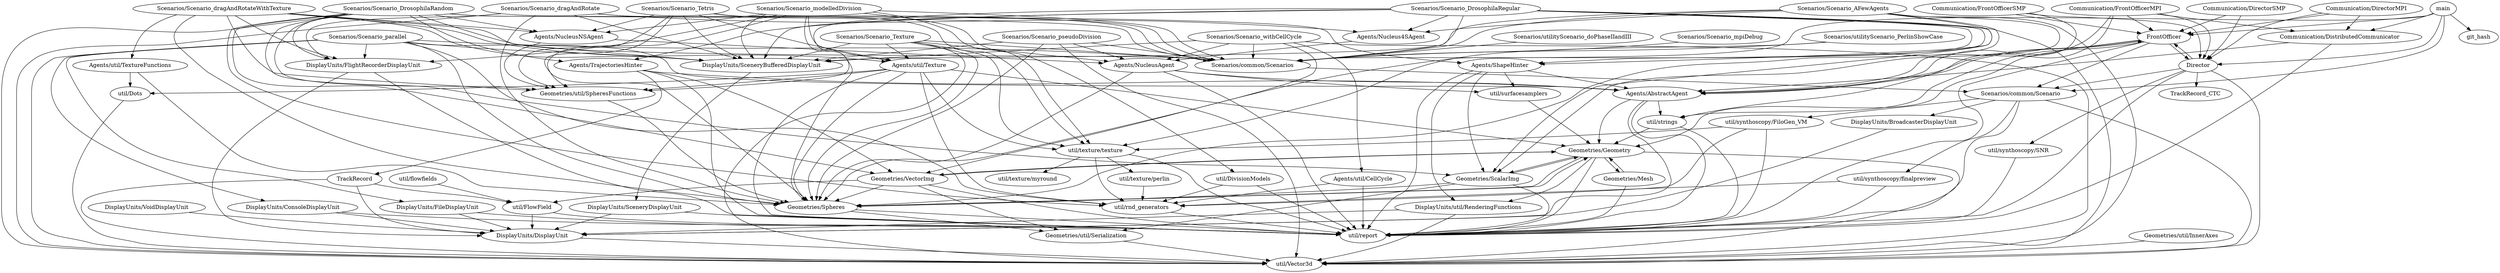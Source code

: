 digraph G {
"main" [label="main", fillcolor=white, style=filled, shape=oval];
"FrontOfficer" [label="FrontOfficer", fillcolor=white, style=filled, shape=oval];
"git_hash" [label="git_hash", fillcolor=white, style=filled, shape=oval];
"Scenarios/common/Scenarios" [label="Scenarios/common/Scenarios", fillcolor=white, style=filled, shape=oval];
"Scenarios/common/Scenario" [label="Scenarios/common/Scenario", fillcolor=white, style=filled, shape=oval];
"Communication/DistributedCommunicator" [label="Communication/DistributedCommunicator", fillcolor=white, style=filled, shape=oval];
"Director" [label="Director", fillcolor=white, style=filled, shape=oval];
"util/synthoscopy/SNR" [label="util/synthoscopy/SNR", fillcolor=white, style=filled, shape=oval];
"util/Vector3d" [label="util/Vector3d", fillcolor=white, style=filled, shape=oval];
"Scenarios/utilityScenario_PerlinShowCase" [label="Scenarios/utilityScenario_PerlinShowCase", fillcolor=white, style=filled, shape=oval];
"util/texture/texture" [label="util/texture/texture", fillcolor=white, style=filled, shape=oval];
"util/synthoscopy/FiloGen_VM" [label="util/synthoscopy/FiloGen_VM", fillcolor=white, style=filled, shape=oval];
"util/synthoscopy/finalpreview" [label="util/synthoscopy/finalpreview", fillcolor=white, style=filled, shape=oval];
"Agents/util/TextureFunctions" [label="Agents/util/TextureFunctions", fillcolor=white, style=filled, shape=oval];
"Geometries/Spheres" [label="Geometries/Spheres", fillcolor=white, style=filled, shape=oval];
"util/Dots" [label="util/Dots", fillcolor=white, style=filled, shape=oval];
"Agents/TrajectoriesHinter" [label="Agents/TrajectoriesHinter", fillcolor=white, style=filled, shape=oval];
"Geometries/VectorImg" [label="Geometries/VectorImg", fillcolor=white, style=filled, shape=oval];
"util/report" [label="util/report", fillcolor=white, style=filled, shape=oval];
"Agents/AbstractAgent" [label="Agents/AbstractAgent", fillcolor=white, style=filled, shape=oval];
"TrackRecord" [label="TrackRecord", fillcolor=white, style=filled, shape=oval];
"Communication/FrontOfficerSMP" [label="Communication/FrontOfficerSMP", fillcolor=white, style=filled, shape=oval];
"Geometries/util/Serialization" [label="Geometries/util/Serialization", fillcolor=white, style=filled, shape=oval];
"Scenarios/Scenario_AFewAgents" [label="Scenarios/Scenario_AFewAgents", fillcolor=white, style=filled, shape=oval];
"Agents/Nucleus4SAgent" [label="Agents/Nucleus4SAgent", fillcolor=white, style=filled, shape=oval];
"DisplayUnits/SceneryBufferedDisplayUnit" [label="DisplayUnits/SceneryBufferedDisplayUnit", fillcolor=white, style=filled, shape=oval];
"Agents/ShapeHinter" [label="Agents/ShapeHinter", fillcolor=white, style=filled, shape=oval];
"Geometries/ScalarImg" [label="Geometries/ScalarImg", fillcolor=white, style=filled, shape=oval];
"DisplayUnits/BroadcasterDisplayUnit" [label="DisplayUnits/BroadcasterDisplayUnit", fillcolor=white, style=filled, shape=oval];
"DisplayUnits/DisplayUnit" [label="DisplayUnits/DisplayUnit", fillcolor=white, style=filled, shape=oval];
"util/rnd_generators" [label="util/rnd_generators", fillcolor=white, style=filled, shape=oval];
"Geometries/Geometry" [label="Geometries/Geometry", fillcolor=white, style=filled, shape=oval];
"Scenarios/Scenario_parallel" [label="Scenarios/Scenario_parallel", fillcolor=white, style=filled, shape=oval];
"DisplayUnits/FlightRecorderDisplayUnit" [label="DisplayUnits/FlightRecorderDisplayUnit", fillcolor=white, style=filled, shape=oval];
"DisplayUnits/ConsoleDisplayUnit" [label="DisplayUnits/ConsoleDisplayUnit", fillcolor=white, style=filled, shape=oval];
"DisplayUnits/FileDisplayUnit" [label="DisplayUnits/FileDisplayUnit", fillcolor=white, style=filled, shape=oval];
"Geometries/util/SpheresFunctions" [label="Geometries/util/SpheresFunctions", fillcolor=white, style=filled, shape=oval];
"DisplayUnits/util/RenderingFunctions" [label="DisplayUnits/util/RenderingFunctions", fillcolor=white, style=filled, shape=oval];
"util/surfacesamplers" [label="util/surfacesamplers", fillcolor=white, style=filled, shape=oval];
"util/strings" [label="util/strings", fillcolor=white, style=filled, shape=oval];
"TrackRecord_CTC" [label="TrackRecord_CTC", fillcolor=white, style=filled, shape=oval];
"Agents/NucleusAgent" [label="Agents/NucleusAgent", fillcolor=white, style=filled, shape=oval];
"Agents/util/CellCycle" [label="Agents/util/CellCycle", fillcolor=white, style=filled, shape=oval];
"util/FlowField" [label="util/FlowField", fillcolor=white, style=filled, shape=oval];
"Scenarios/utilityScenario_doPhaseIIandIII" [label="Scenarios/utilityScenario_doPhaseIIandIII", fillcolor=white, style=filled, shape=oval];
"Scenarios/Scenario_modelledDivision" [label="Scenarios/Scenario_modelledDivision", fillcolor=white, style=filled, shape=oval];
"Agents/util/Texture" [label="Agents/util/Texture", fillcolor=white, style=filled, shape=oval];
"util/DivisionModels" [label="util/DivisionModels", fillcolor=white, style=filled, shape=oval];
"Agents/NucleusNSAgent" [label="Agents/NucleusNSAgent", fillcolor=white, style=filled, shape=oval];
"Geometries/Mesh" [label="Geometries/Mesh", fillcolor=white, style=filled, shape=oval];
"util/texture/perlin" [label="util/texture/perlin", fillcolor=white, style=filled, shape=oval];
"util/texture/myround" [label="util/texture/myround", fillcolor=white, style=filled, shape=oval];
"Scenarios/Scenario_withCellCycle" [label="Scenarios/Scenario_withCellCycle", fillcolor=white, style=filled, shape=oval];
"DisplayUnits/VoidDisplayUnit" [label="DisplayUnits/VoidDisplayUnit", fillcolor=white, style=filled, shape=oval];
"util/flowfields" [label="util/flowfields", fillcolor=white, style=filled, shape=oval];
"Scenarios/Scenario_DrosophilaRegular" [label="Scenarios/Scenario_DrosophilaRegular", fillcolor=white, style=filled, shape=oval];
"DisplayUnits/SceneryDisplayUnit" [label="DisplayUnits/SceneryDisplayUnit", fillcolor=white, style=filled, shape=oval];
"Scenarios/Scenario_mpiDebug" [label="Scenarios/Scenario_mpiDebug", fillcolor=white, style=filled, shape=oval];
"Communication/DirectorSMP" [label="Communication/DirectorSMP", fillcolor=white, style=filled, shape=oval];
"Scenarios/Scenario_dragAndRotate" [label="Scenarios/Scenario_dragAndRotate", fillcolor=white, style=filled, shape=oval];
"Communication/FrontOfficerMPI" [label="Communication/FrontOfficerMPI", fillcolor=white, style=filled, shape=oval];
"Scenarios/Scenario_DrosophilaRandom" [label="Scenarios/Scenario_DrosophilaRandom", fillcolor=white, style=filled, shape=oval];
"Scenarios/Scenario_Texture" [label="Scenarios/Scenario_Texture", fillcolor=white, style=filled, shape=oval];
"Geometries/util/InnerAxes" [label="Geometries/util/InnerAxes", fillcolor=white, style=filled, shape=oval];
"Scenarios/Scenario_dragAndRotateWithTexture" [label="Scenarios/Scenario_dragAndRotateWithTexture", fillcolor=white, style=filled, shape=oval];
"Scenarios/Scenario_Tetris" [label="Scenarios/Scenario_Tetris", fillcolor=white, style=filled, shape=oval];
"Communication/DirectorMPI" [label="Communication/DirectorMPI", fillcolor=white, style=filled, shape=oval];
"Scenarios/Scenario_pseudoDivision" [label="Scenarios/Scenario_pseudoDivision", fillcolor=white, style=filled, shape=oval];
"main" -> "Scenarios/common/Scenarios";
"main" -> "Director";
"main" -> "FrontOfficer";
"main" -> "Communication/DistributedCommunicator";
"main" -> "Scenarios/common/Scenario";
"main" -> "git_hash";
"FrontOfficer" -> "Scenarios/common/Scenario";
"FrontOfficer" -> "Director";
"FrontOfficer" -> "Agents/AbstractAgent";
"FrontOfficer" -> "util/strings";
"FrontOfficer" -> "Geometries/Geometry";
"FrontOfficer" -> "util/report";
"Scenarios/common/Scenarios" -> "Scenarios/common/Scenario";
"Scenarios/common/Scenario" -> "util/Vector3d";
"Scenarios/common/Scenario" -> "util/synthoscopy/FiloGen_VM";
"Scenarios/common/Scenario" -> "DisplayUnits/BroadcasterDisplayUnit";
"Scenarios/common/Scenario" -> "util/report";
"Scenarios/common/Scenario" -> "util/synthoscopy/finalpreview";
"Communication/DistributedCommunicator" -> "Agents/AbstractAgent";
"Communication/DistributedCommunicator" -> "util/report";
"Director" -> "TrackRecord_CTC";
"Director" -> "FrontOfficer";
"Director" -> "util/synthoscopy/SNR";
"Director" -> "util/Vector3d";
"Director" -> "Scenarios/common/Scenario";
"Director" -> "util/report";
"util/synthoscopy/SNR" -> "util/report";
"Scenarios/utilityScenario_PerlinShowCase" -> "util/texture/texture";
"Scenarios/utilityScenario_PerlinShowCase" -> "Scenarios/common/Scenarios";
"util/texture/texture" -> "util/rnd_generators";
"util/texture/texture" -> "util/texture/perlin";
"util/texture/texture" -> "util/report";
"util/texture/texture" -> "util/texture/myround";
"util/synthoscopy/FiloGen_VM" -> "util/rnd_generators";
"util/synthoscopy/FiloGen_VM" -> "util/texture/texture";
"util/synthoscopy/FiloGen_VM" -> "util/report";
"util/synthoscopy/finalpreview" -> "util/rnd_generators";
"util/synthoscopy/finalpreview" -> "util/report";
"Agents/util/TextureFunctions" -> "util/Dots";
"Agents/util/TextureFunctions" -> "Geometries/Spheres";
"Geometries/Spheres" -> "Geometries/util/Serialization";
"Geometries/Spheres" -> "util/report";
"Geometries/Spheres" -> "Geometries/Geometry";
"util/Dots" -> "util/Vector3d";
"Agents/TrajectoriesHinter" -> "Agents/AbstractAgent";
"Agents/TrajectoriesHinter" -> "Geometries/VectorImg";
"Agents/TrajectoriesHinter" -> "util/report";
"Agents/TrajectoriesHinter" -> "TrackRecord";
"Geometries/VectorImg" -> "Geometries/Spheres";
"Geometries/VectorImg" -> "Geometries/util/Serialization";
"Geometries/VectorImg" -> "Geometries/Geometry";
"Geometries/VectorImg" -> "util/FlowField";
"Geometries/VectorImg" -> "util/report";
"Agents/AbstractAgent" -> "DisplayUnits/DisplayUnit";
"Agents/AbstractAgent" -> "FrontOfficer";
"Agents/AbstractAgent" -> "util/strings";
"Agents/AbstractAgent" -> "Geometries/Geometry";
"Agents/AbstractAgent" -> "util/report";
"TrackRecord" -> "util/FlowField";
"TrackRecord" -> "DisplayUnits/DisplayUnit";
"TrackRecord" -> "util/Vector3d";
"Communication/FrontOfficerSMP" -> "Agents/AbstractAgent";
"Communication/FrontOfficerSMP" -> "Director";
"Communication/FrontOfficerSMP" -> "FrontOfficer";
"Geometries/util/Serialization" -> "util/Vector3d";
"Scenarios/Scenario_AFewAgents" -> "Scenarios/common/Scenarios";
"Scenarios/Scenario_AFewAgents" -> "Geometries/Spheres";
"Scenarios/Scenario_AFewAgents" -> "Agents/ShapeHinter";
"Scenarios/Scenario_AFewAgents" -> "util/Vector3d";
"Scenarios/Scenario_AFewAgents" -> "Agents/Nucleus4SAgent";
"Scenarios/Scenario_AFewAgents" -> "DisplayUnits/SceneryBufferedDisplayUnit";
"Scenarios/Scenario_AFewAgents" -> "Geometries/ScalarImg";
"Agents/Nucleus4SAgent" -> "Agents/NucleusAgent";
"DisplayUnits/SceneryBufferedDisplayUnit" -> "DisplayUnits/SceneryDisplayUnit";
"Agents/ShapeHinter" -> "util/surfacesamplers";
"Agents/ShapeHinter" -> "DisplayUnits/util/RenderingFunctions";
"Agents/ShapeHinter" -> "Agents/AbstractAgent";
"Agents/ShapeHinter" -> "Geometries/ScalarImg";
"Agents/ShapeHinter" -> "util/report";
"Geometries/ScalarImg" -> "Geometries/util/Serialization";
"Geometries/ScalarImg" -> "Geometries/Spheres";
"Geometries/ScalarImg" -> "util/report";
"Geometries/ScalarImg" -> "Geometries/Geometry";
"DisplayUnits/BroadcasterDisplayUnit" -> "DisplayUnits/DisplayUnit";
"DisplayUnits/DisplayUnit" -> "util/Vector3d";
"util/rnd_generators" -> "util/report";
"Geometries/Geometry" -> "Geometries/VectorImg";
"Geometries/Geometry" -> "Geometries/Mesh";
"Geometries/Geometry" -> "Geometries/Spheres";
"Geometries/Geometry" -> "util/Vector3d";
"Geometries/Geometry" -> "DisplayUnits/util/RenderingFunctions";
"Geometries/Geometry" -> "Geometries/ScalarImg";
"Geometries/Geometry" -> "util/report";
"Scenarios/Scenario_parallel" -> "util/rnd_generators";
"Scenarios/Scenario_parallel" -> "Scenarios/common/Scenarios";
"Scenarios/Scenario_parallel" -> "Geometries/Spheres";
"Scenarios/Scenario_parallel" -> "DisplayUnits/FileDisplayUnit";
"Scenarios/Scenario_parallel" -> "DisplayUnits/FlightRecorderDisplayUnit";
"Scenarios/Scenario_parallel" -> "util/Vector3d";
"Scenarios/Scenario_parallel" -> "Agents/AbstractAgent";
"Scenarios/Scenario_parallel" -> "DisplayUnits/SceneryBufferedDisplayUnit";
"Scenarios/Scenario_parallel" -> "DisplayUnits/ConsoleDisplayUnit";
"DisplayUnits/FlightRecorderDisplayUnit" -> "DisplayUnits/DisplayUnit";
"DisplayUnits/FlightRecorderDisplayUnit" -> "util/report";
"DisplayUnits/ConsoleDisplayUnit" -> "DisplayUnits/DisplayUnit";
"DisplayUnits/ConsoleDisplayUnit" -> "util/report";
"DisplayUnits/FileDisplayUnit" -> "DisplayUnits/DisplayUnit";
"DisplayUnits/FileDisplayUnit" -> "util/report";
"Geometries/util/SpheresFunctions" -> "Geometries/Spheres";
"DisplayUnits/util/RenderingFunctions" -> "DisplayUnits/DisplayUnit";
"DisplayUnits/util/RenderingFunctions" -> "util/Vector3d";
"util/surfacesamplers" -> "Geometries/Geometry";
"util/strings" -> "util/report";
"util/strings" -> "Geometries/Geometry";
"Agents/NucleusAgent" -> "Agents/AbstractAgent";
"Agents/NucleusAgent" -> "util/report";
"Agents/NucleusAgent" -> "Geometries/Spheres";
"Agents/NucleusAgent" -> "util/surfacesamplers";
"Agents/util/CellCycle" -> "util/rnd_generators";
"Agents/util/CellCycle" -> "util/report";
"util/FlowField" -> "DisplayUnits/DisplayUnit";
"util/FlowField" -> "util/report";
"Scenarios/utilityScenario_doPhaseIIandIII" -> "Scenarios/common/Scenarios";
"Scenarios/Scenario_modelledDivision" -> "Agents/NucleusNSAgent";
"Scenarios/Scenario_modelledDivision" -> "Scenarios/common/Scenarios";
"Scenarios/Scenario_modelledDivision" -> "Geometries/Spheres";
"Scenarios/Scenario_modelledDivision" -> "DisplayUnits/FlightRecorderDisplayUnit";
"Scenarios/Scenario_modelledDivision" -> "util/texture/texture";
"Scenarios/Scenario_modelledDivision" -> "Geometries/util/SpheresFunctions";
"Scenarios/Scenario_modelledDivision" -> "DisplayUnits/SceneryBufferedDisplayUnit";
"Scenarios/Scenario_modelledDivision" -> "util/DivisionModels";
"Scenarios/Scenario_modelledDivision" -> "Agents/util/Texture";
"Agents/util/Texture" -> "util/rnd_generators";
"Agents/util/Texture" -> "Geometries/Spheres";
"Agents/util/Texture" -> "Geometries/util/SpheresFunctions";
"Agents/util/Texture" -> "util/texture/texture";
"Agents/util/Texture" -> "util/Dots";
"Agents/util/Texture" -> "Geometries/Geometry";
"Agents/util/Texture" -> "util/report";
"util/DivisionModels" -> "util/rnd_generators";
"util/DivisionModels" -> "util/report";
"Agents/NucleusNSAgent" -> "Agents/NucleusAgent";
"Agents/NucleusNSAgent" -> "Geometries/util/SpheresFunctions";
"Geometries/Mesh" -> "util/report";
"Geometries/Mesh" -> "Geometries/Geometry";
"util/texture/perlin" -> "util/rnd_generators";
"Scenarios/Scenario_withCellCycle" -> "Scenarios/common/Scenarios";
"Scenarios/Scenario_withCellCycle" -> "Geometries/Spheres";
"Scenarios/Scenario_withCellCycle" -> "Agents/NucleusAgent";
"Scenarios/Scenario_withCellCycle" -> "util/Vector3d";
"Scenarios/Scenario_withCellCycle" -> "Agents/util/CellCycle";
"Scenarios/Scenario_withCellCycle" -> "DisplayUnits/SceneryBufferedDisplayUnit";
"DisplayUnits/VoidDisplayUnit" -> "DisplayUnits/DisplayUnit";
"util/flowfields" -> "util/FlowField";
"Scenarios/Scenario_DrosophilaRegular" -> "Geometries/VectorImg";
"Scenarios/Scenario_DrosophilaRegular" -> "Scenarios/common/Scenarios";
"Scenarios/Scenario_DrosophilaRegular" -> "Geometries/util/SpheresFunctions";
"Scenarios/Scenario_DrosophilaRegular" -> "Agents/ShapeHinter";
"Scenarios/Scenario_DrosophilaRegular" -> "util/Vector3d";
"Scenarios/Scenario_DrosophilaRegular" -> "Agents/TrajectoriesHinter";
"Scenarios/Scenario_DrosophilaRegular" -> "Agents/Nucleus4SAgent";
"Scenarios/Scenario_DrosophilaRegular" -> "DisplayUnits/SceneryBufferedDisplayUnit";
"Scenarios/Scenario_DrosophilaRegular" -> "Geometries/ScalarImg";
"DisplayUnits/SceneryDisplayUnit" -> "DisplayUnits/DisplayUnit";
"DisplayUnits/SceneryDisplayUnit" -> "util/report";
"Scenarios/Scenario_mpiDebug" -> "Scenarios/common/Scenarios";
"Communication/DirectorSMP" -> "Director";
"Communication/DirectorSMP" -> "FrontOfficer";
"Scenarios/Scenario_dragAndRotate" -> "Scenarios/common/Scenarios";
"Scenarios/Scenario_dragAndRotate" -> "Geometries/Spheres";
"Scenarios/Scenario_dragAndRotate" -> "DisplayUnits/FlightRecorderDisplayUnit";
"Scenarios/Scenario_dragAndRotate" -> "util/Vector3d";
"Scenarios/Scenario_dragAndRotate" -> "Agents/Nucleus4SAgent";
"Scenarios/Scenario_dragAndRotate" -> "DisplayUnits/SceneryBufferedDisplayUnit";
"Communication/FrontOfficerMPI" -> "Director";
"Communication/FrontOfficerMPI" -> "FrontOfficer";
"Communication/FrontOfficerMPI" -> "Communication/DistributedCommunicator";
"Communication/FrontOfficerMPI" -> "Agents/AbstractAgent";
"Communication/FrontOfficerMPI" -> "util/strings";
"Scenarios/Scenario_DrosophilaRandom" -> "util/rnd_generators";
"Scenarios/Scenario_DrosophilaRandom" -> "Geometries/VectorImg";
"Scenarios/Scenario_DrosophilaRandom" -> "Agents/NucleusNSAgent";
"Scenarios/Scenario_DrosophilaRandom" -> "Scenarios/common/Scenarios";
"Scenarios/Scenario_DrosophilaRandom" -> "Agents/ShapeHinter";
"Scenarios/Scenario_DrosophilaRandom" -> "DisplayUnits/FlightRecorderDisplayUnit";
"Scenarios/Scenario_DrosophilaRandom" -> "util/Vector3d";
"Scenarios/Scenario_DrosophilaRandom" -> "Agents/TrajectoriesHinter";
"Scenarios/Scenario_DrosophilaRandom" -> "Geometries/util/SpheresFunctions";
"Scenarios/Scenario_DrosophilaRandom" -> "DisplayUnits/SceneryBufferedDisplayUnit";
"Scenarios/Scenario_DrosophilaRandom" -> "Geometries/ScalarImg";
"Scenarios/Scenario_Texture" -> "Scenarios/common/Scenarios";
"Scenarios/Scenario_Texture" -> "Geometries/Spheres";
"Scenarios/Scenario_Texture" -> "Agents/NucleusAgent";
"Scenarios/Scenario_Texture" -> "util/Vector3d";
"Scenarios/Scenario_Texture" -> "util/texture/texture";
"Scenarios/Scenario_Texture" -> "DisplayUnits/SceneryBufferedDisplayUnit";
"Scenarios/Scenario_Texture" -> "Agents/util/Texture";
"Geometries/util/InnerAxes" -> "util/Vector3d";
"Scenarios/Scenario_dragAndRotateWithTexture" -> "Agents/NucleusNSAgent";
"Scenarios/Scenario_dragAndRotateWithTexture" -> "Scenarios/common/Scenarios";
"Scenarios/Scenario_dragAndRotateWithTexture" -> "Geometries/Spheres";
"Scenarios/Scenario_dragAndRotateWithTexture" -> "DisplayUnits/FlightRecorderDisplayUnit";
"Scenarios/Scenario_dragAndRotateWithTexture" -> "Geometries/util/SpheresFunctions";
"Scenarios/Scenario_dragAndRotateWithTexture" -> "DisplayUnits/SceneryBufferedDisplayUnit";
"Scenarios/Scenario_dragAndRotateWithTexture" -> "Agents/util/TextureFunctions";
"Scenarios/Scenario_dragAndRotateWithTexture" -> "Agents/util/Texture";
"Scenarios/Scenario_Tetris" -> "Agents/NucleusNSAgent";
"Scenarios/Scenario_Tetris" -> "Scenarios/common/Scenarios";
"Scenarios/Scenario_Tetris" -> "Geometries/Spheres";
"Scenarios/Scenario_Tetris" -> "util/texture/texture";
"Scenarios/Scenario_Tetris" -> "Geometries/util/SpheresFunctions";
"Scenarios/Scenario_Tetris" -> "DisplayUnits/SceneryBufferedDisplayUnit";
"Scenarios/Scenario_Tetris" -> "Agents/util/Texture";
"Communication/DirectorMPI" -> "Director";
"Communication/DirectorMPI" -> "Communication/DistributedCommunicator";
"Communication/DirectorMPI" -> "FrontOfficer";
"Scenarios/Scenario_pseudoDivision" -> "Geometries/Spheres";
"Scenarios/Scenario_pseudoDivision" -> "Scenarios/common/Scenarios";
"Scenarios/Scenario_pseudoDivision" -> "Agents/NucleusAgent";
"Scenarios/Scenario_pseudoDivision" -> "util/Vector3d";
"Scenarios/Scenario_pseudoDivision" -> "DisplayUnits/SceneryBufferedDisplayUnit";
}
